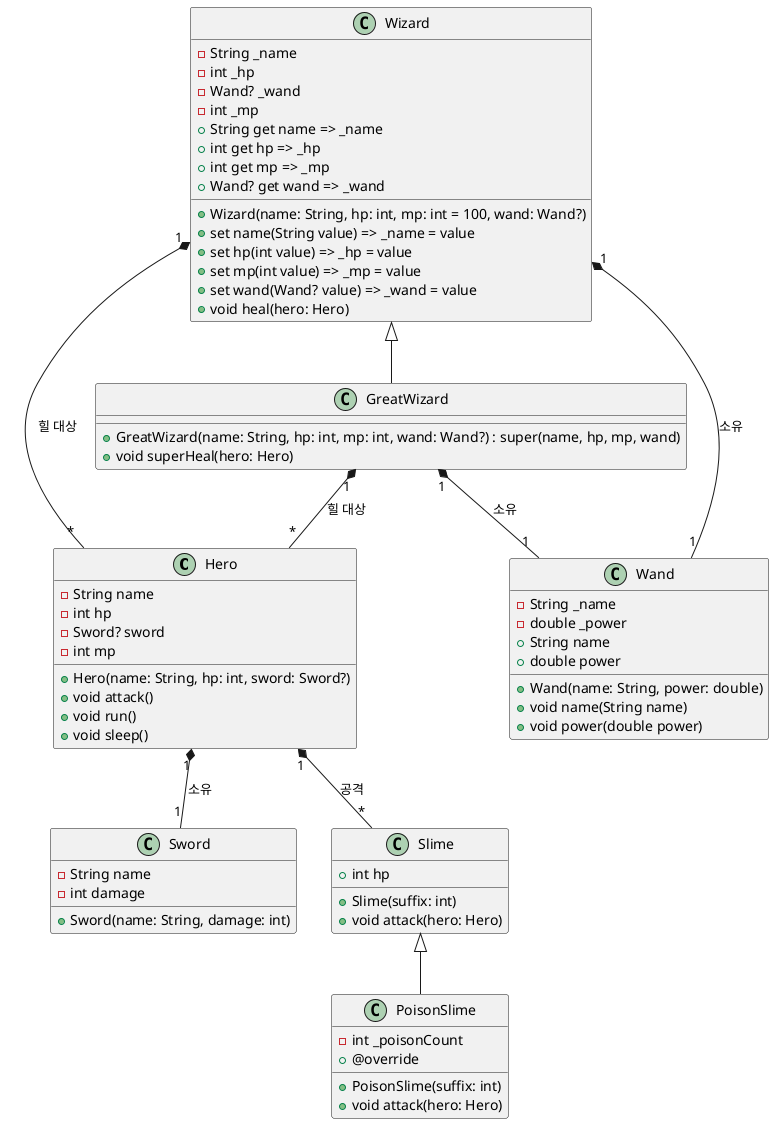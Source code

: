 @startuml

class Hero {
  - String name
  - int hp
  - Sword? sword
  - int mp
  + Hero(name: String, hp: int, sword: Sword?)
  + void attack()
  + void run()
  + void sleep()
}

class Sword {
  - String name
  - int damage
  + Sword(name: String, damage: int)
}

class Slime {
  + int hp
  + Slime(suffix: int)
  + void attack(hero: Hero)
}


class PoisonSlime extends Slime {
 - int _poisonCount
  + PoisonSlime(suffix: int)
  + @override
  + void attack(hero: Hero)
}


class Wizard {
  - String _name
  - int _hp
  - Wand? _wand
  - int _mp
  + Wizard(name: String, hp: int, mp: int = 100, wand: Wand?)
  + String get name => _name
  + set name(String value) => _name = value
  + int get hp => _hp
  + set hp(int value) => _hp = value
  + int get mp => _mp
  + set mp(int value) => _mp = value
  + Wand? get wand => _wand
  + set wand(Wand? value) => _wand = value
  + void heal(hero: Hero)
}

class Wand {
  - String _name
  - double _power
  + Wand(name: String, power: double)
  + String name
  + double power
  + void name(String name)
  + void power(double power)
}



class GreatWizard extends Wizard {
 + GreatWizard(name: String, hp: int, mp: int, wand: Wand?) : super(name, hp, mp, wand)
 + void superHeal(hero: Hero)
}

' 관계 정의

Hero "1" *-- "1" Sword : 소유
Hero "1" *-- "*" Slime : 공격
Wizard "1" *-- "1" Wand : 소유
Wizard "1" *-- "*" Hero : 힐 대상
GreatWizard "1" *-- "1" Wand : 소유
GreatWizard "1" *-- "*" Hero : 힐 대상


@enduml

